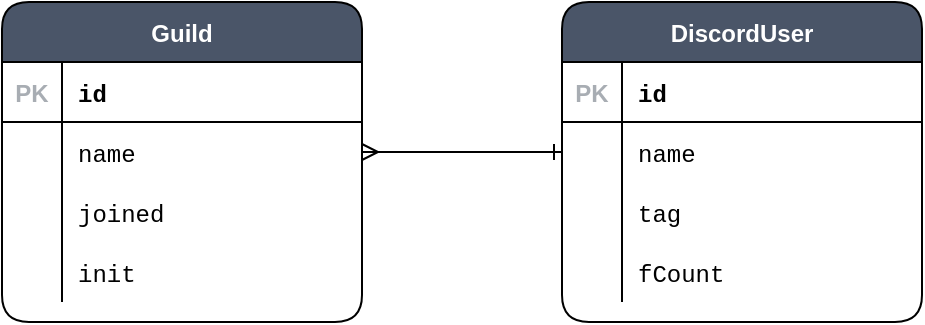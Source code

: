 <mxfile version="13.6.2" type="device"><diagram id="EGsMShIhVNXhtihgm1Tj" name="Page-1"><mxGraphModel dx="1422" dy="822" grid="0" gridSize="10" guides="1" tooltips="1" connect="1" arrows="1" fold="1" page="1" pageScale="1" pageWidth="850" pageHeight="1100" math="0" shadow="0" extFonts="Permanent Marker^https://fonts.googleapis.com/css?family=Permanent+Marker"><root><mxCell id="0"/><mxCell id="1" parent="0"/><mxCell id="yC0F9eObwDq3C3hQ4my7-5" style="edgeStyle=orthogonalEdgeStyle;rounded=0;orthogonalLoop=1;jettySize=auto;html=1;exitX=1;exitY=0.5;exitDx=0;exitDy=0;endArrow=ERone;endFill=0;startArrow=ERmany;startFill=0;entryX=0;entryY=0.5;entryDx=0;entryDy=0;" parent="1" source="cVgczrrMovrHau31ULNH-5" target="cVgczrrMovrHau31ULNH-21" edge="1"><mxGeometry relative="1" as="geometry"><mxPoint x="505" y="575" as="targetPoint"/></mxGeometry></mxCell><mxCell id="cVgczrrMovrHau31ULNH-1" value="Guild" style="shape=table;startSize=30;container=1;collapsible=1;childLayout=tableLayout;fixedRows=1;rowLines=0;fontStyle=1;align=center;resizeLast=1;rounded=1;fillColor=#4A5568;fontColor=#FFFFFF;shadow=0;strokeWidth=1;" parent="1" vertex="1"><mxGeometry x="195" y="470" width="180" height="160" as="geometry"/></mxCell><mxCell id="cVgczrrMovrHau31ULNH-2" value="" style="shape=partialRectangle;collapsible=0;dropTarget=0;pointerEvents=0;fillColor=none;top=0;left=0;bottom=1;right=0;points=[[0,0.5],[1,0.5]];portConstraint=eastwest;" parent="cVgczrrMovrHau31ULNH-1" vertex="1"><mxGeometry y="30" width="180" height="30" as="geometry"/></mxCell><mxCell id="cVgczrrMovrHau31ULNH-3" value="PK" style="shape=partialRectangle;connectable=0;fillColor=none;top=0;left=0;bottom=0;right=0;fontStyle=1;overflow=hidden;fontColor=#A8ADB3;" parent="cVgczrrMovrHau31ULNH-2" vertex="1"><mxGeometry width="30" height="30" as="geometry"/></mxCell><mxCell id="cVgczrrMovrHau31ULNH-4" value="id" style="shape=partialRectangle;connectable=0;fillColor=none;top=0;left=0;bottom=0;right=0;align=left;spacingLeft=6;fontStyle=1;overflow=hidden;fontFamily=Courier New;" parent="cVgczrrMovrHau31ULNH-2" vertex="1"><mxGeometry x="30" width="150" height="30" as="geometry"/></mxCell><mxCell id="cVgczrrMovrHau31ULNH-5" value="" style="shape=partialRectangle;collapsible=0;dropTarget=0;pointerEvents=0;fillColor=none;top=0;left=0;bottom=0;right=0;points=[[0,0.5],[1,0.5]];portConstraint=eastwest;" parent="cVgczrrMovrHau31ULNH-1" vertex="1"><mxGeometry y="60" width="180" height="30" as="geometry"/></mxCell><mxCell id="cVgczrrMovrHau31ULNH-6" value="" style="shape=partialRectangle;connectable=0;fillColor=none;top=0;left=0;bottom=0;right=0;editable=1;overflow=hidden;" parent="cVgczrrMovrHau31ULNH-5" vertex="1"><mxGeometry width="30" height="30" as="geometry"/></mxCell><mxCell id="cVgczrrMovrHau31ULNH-7" value="name" style="shape=partialRectangle;connectable=0;fillColor=none;top=0;left=0;bottom=0;right=0;align=left;spacingLeft=6;overflow=hidden;fontFamily=Courier New;" parent="cVgczrrMovrHau31ULNH-5" vertex="1"><mxGeometry x="30" width="150" height="30" as="geometry"/></mxCell><mxCell id="cVgczrrMovrHau31ULNH-8" value="" style="shape=partialRectangle;collapsible=0;dropTarget=0;pointerEvents=0;fillColor=none;top=0;left=0;bottom=0;right=0;points=[[0,0.5],[1,0.5]];portConstraint=eastwest;" parent="cVgczrrMovrHau31ULNH-1" vertex="1"><mxGeometry y="90" width="180" height="30" as="geometry"/></mxCell><mxCell id="cVgczrrMovrHau31ULNH-9" value="" style="shape=partialRectangle;connectable=0;fillColor=none;top=0;left=0;bottom=0;right=0;editable=1;overflow=hidden;" parent="cVgczrrMovrHau31ULNH-8" vertex="1"><mxGeometry width="30" height="30" as="geometry"/></mxCell><mxCell id="cVgczrrMovrHau31ULNH-10" value="joined" style="shape=partialRectangle;connectable=0;fillColor=none;top=0;left=0;bottom=0;right=0;align=left;spacingLeft=6;overflow=hidden;fontFamily=Courier New;" parent="cVgczrrMovrHau31ULNH-8" vertex="1"><mxGeometry x="30" width="150" height="30" as="geometry"/></mxCell><mxCell id="yC0F9eObwDq3C3hQ4my7-2" value="" style="shape=partialRectangle;collapsible=0;dropTarget=0;pointerEvents=0;fillColor=none;top=0;left=0;bottom=0;right=0;points=[[0,0.5],[1,0.5]];portConstraint=eastwest;" parent="cVgczrrMovrHau31ULNH-1" vertex="1"><mxGeometry y="120" width="180" height="30" as="geometry"/></mxCell><mxCell id="yC0F9eObwDq3C3hQ4my7-3" value="" style="shape=partialRectangle;connectable=0;fillColor=none;top=0;left=0;bottom=0;right=0;editable=1;overflow=hidden;" parent="yC0F9eObwDq3C3hQ4my7-2" vertex="1"><mxGeometry width="30" height="30" as="geometry"/></mxCell><mxCell id="yC0F9eObwDq3C3hQ4my7-4" value="init" style="shape=partialRectangle;connectable=0;fillColor=none;top=0;left=0;bottom=0;right=0;align=left;spacingLeft=6;overflow=hidden;fontFamily=Courier New;" parent="yC0F9eObwDq3C3hQ4my7-2" vertex="1"><mxGeometry x="30" width="150" height="30" as="geometry"/></mxCell><mxCell id="cVgczrrMovrHau31ULNH-14" value="DiscordUser" style="shape=table;startSize=30;container=1;collapsible=1;childLayout=tableLayout;fixedRows=1;rowLines=0;fontStyle=1;align=center;resizeLast=1;rounded=1;fillColor=#4A5568;fontColor=#FFFFFF;" parent="1" vertex="1"><mxGeometry x="475" y="470" width="180" height="160" as="geometry"/></mxCell><mxCell id="cVgczrrMovrHau31ULNH-15" value="" style="shape=partialRectangle;collapsible=0;dropTarget=0;pointerEvents=0;fillColor=none;top=0;left=0;bottom=1;right=0;points=[[0,0.5],[1,0.5]];portConstraint=eastwest;" parent="cVgczrrMovrHau31ULNH-14" vertex="1"><mxGeometry y="30" width="180" height="30" as="geometry"/></mxCell><mxCell id="cVgczrrMovrHau31ULNH-16" value="PK" style="shape=partialRectangle;connectable=0;fillColor=none;top=0;left=0;bottom=0;right=0;fontStyle=1;overflow=hidden;fontColor=#A8ADB3;" parent="cVgczrrMovrHau31ULNH-15" vertex="1"><mxGeometry width="30" height="30" as="geometry"/></mxCell><mxCell id="cVgczrrMovrHau31ULNH-17" value="id" style="shape=partialRectangle;connectable=0;fillColor=none;top=0;left=0;bottom=0;right=0;align=left;spacingLeft=6;fontStyle=1;overflow=hidden;fontFamily=Courier New;" parent="cVgczrrMovrHau31ULNH-15" vertex="1"><mxGeometry x="30" width="150" height="30" as="geometry"/></mxCell><mxCell id="cVgczrrMovrHau31ULNH-21" value="" style="shape=partialRectangle;collapsible=0;dropTarget=0;pointerEvents=0;fillColor=none;top=0;left=0;bottom=0;right=0;points=[[0,0.5],[1,0.5]];portConstraint=eastwest;" parent="cVgczrrMovrHau31ULNH-14" vertex="1"><mxGeometry y="60" width="180" height="30" as="geometry"/></mxCell><mxCell id="cVgczrrMovrHau31ULNH-22" value="" style="shape=partialRectangle;connectable=0;fillColor=none;top=0;left=0;bottom=0;right=0;editable=1;overflow=hidden;" parent="cVgczrrMovrHau31ULNH-21" vertex="1"><mxGeometry width="30" height="30" as="geometry"/></mxCell><mxCell id="cVgczrrMovrHau31ULNH-23" value="name" style="shape=partialRectangle;connectable=0;fillColor=none;top=0;left=0;bottom=0;right=0;align=left;spacingLeft=6;overflow=hidden;fontFamily=Courier New;" parent="cVgczrrMovrHau31ULNH-21" vertex="1"><mxGeometry x="30" width="150" height="30" as="geometry"/></mxCell><mxCell id="yC0F9eObwDq3C3hQ4my7-7" value="" style="shape=partialRectangle;collapsible=0;dropTarget=0;pointerEvents=0;fillColor=none;top=0;left=0;bottom=0;right=0;points=[[0,0.5],[1,0.5]];portConstraint=eastwest;" parent="cVgczrrMovrHau31ULNH-14" vertex="1"><mxGeometry y="90" width="180" height="30" as="geometry"/></mxCell><mxCell id="yC0F9eObwDq3C3hQ4my7-8" value="" style="shape=partialRectangle;connectable=0;fillColor=none;top=0;left=0;bottom=0;right=0;editable=1;overflow=hidden;" parent="yC0F9eObwDq3C3hQ4my7-7" vertex="1"><mxGeometry width="30" height="30" as="geometry"/></mxCell><mxCell id="yC0F9eObwDq3C3hQ4my7-9" value="tag" style="shape=partialRectangle;connectable=0;fillColor=none;top=0;left=0;bottom=0;right=0;align=left;spacingLeft=6;overflow=hidden;fontFamily=Courier New;" parent="yC0F9eObwDq3C3hQ4my7-7" vertex="1"><mxGeometry x="30" width="150" height="30" as="geometry"/></mxCell><mxCell id="cVgczrrMovrHau31ULNH-24" value="" style="shape=partialRectangle;collapsible=0;dropTarget=0;pointerEvents=0;fillColor=none;top=0;left=0;bottom=0;right=0;points=[[0,0.5],[1,0.5]];portConstraint=eastwest;" parent="cVgczrrMovrHau31ULNH-14" vertex="1"><mxGeometry y="120" width="180" height="30" as="geometry"/></mxCell><mxCell id="cVgczrrMovrHau31ULNH-25" value="" style="shape=partialRectangle;connectable=0;fillColor=none;top=0;left=0;bottom=0;right=0;editable=1;overflow=hidden;" parent="cVgczrrMovrHau31ULNH-24" vertex="1"><mxGeometry width="30" height="30" as="geometry"/></mxCell><mxCell id="cVgczrrMovrHau31ULNH-26" value="fCount" style="shape=partialRectangle;connectable=0;fillColor=none;top=0;left=0;bottom=0;right=0;align=left;spacingLeft=6;overflow=hidden;fontFamily=Courier New;" parent="cVgczrrMovrHau31ULNH-24" vertex="1"><mxGeometry x="30" width="150" height="30" as="geometry"/></mxCell></root></mxGraphModel></diagram></mxfile>